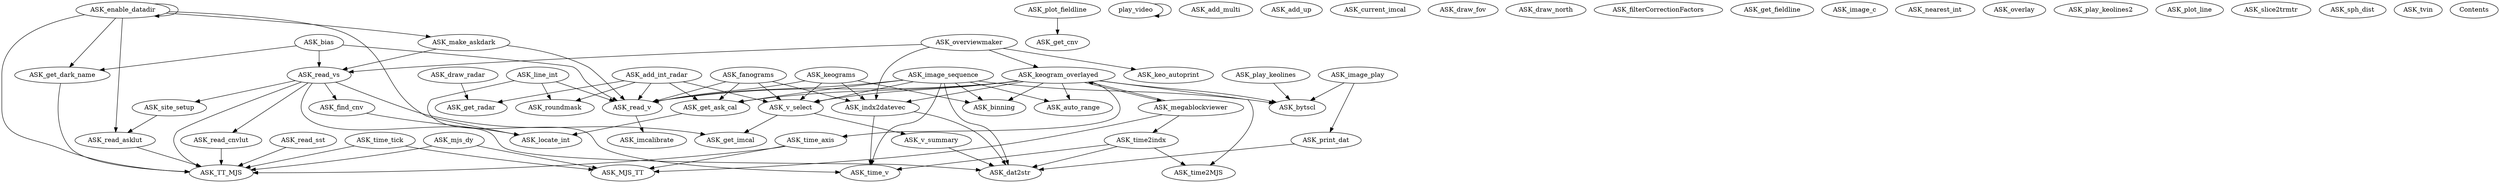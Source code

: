 /* Created by mdot for Matlab */
digraph m2html {
  ASK_add_int_radar -> ASK_get_ask_cal;
  ASK_add_int_radar -> ASK_get_radar;
  ASK_add_int_radar -> ASK_read_v;
  ASK_add_int_radar -> ASK_roundmask;
  ASK_add_int_radar -> ASK_v_select;
  ASK_bias -> ASK_get_dark_name;
  ASK_bias -> ASK_read_v;
  ASK_bias -> ASK_read_vs;
  ASK_draw_radar -> ASK_get_radar;
  ASK_enable_datadir -> ASK_TT_MJS;
  ASK_enable_datadir -> ASK_enable_datadir;
  ASK_enable_datadir -> ASK_get_dark_name;
  ASK_enable_datadir -> ASK_locate_int;
  ASK_enable_datadir -> ASK_make_askdark;
  ASK_enable_datadir -> ASK_read_asklut;
  ASK_fanograms -> ASK_get_ask_cal;
  ASK_fanograms -> ASK_indx2datevec;
  ASK_fanograms -> ASK_read_v;
  ASK_fanograms -> ASK_v_select;
  ASK_find_cnv -> ASK_locate_int;
  ASK_get_ask_cal -> ASK_locate_int;
  ASK_get_dark_name -> ASK_TT_MJS;
  ASK_image_play -> ASK_bytscl;
  ASK_image_play -> ASK_print_dat;
  ASK_image_sequence -> ASK_auto_range;
  ASK_image_sequence -> ASK_binning;
  ASK_image_sequence -> ASK_bytscl;
  ASK_image_sequence -> ASK_dat2str;
  ASK_image_sequence -> ASK_get_ask_cal;
  ASK_image_sequence -> ASK_read_v;
  ASK_image_sequence -> ASK_time_v;
  ASK_image_sequence -> ASK_v_select;
  ASK_indx2datevec -> ASK_dat2str;
  ASK_indx2datevec -> ASK_time_v;
  ASK_keogram_overlayed -> ASK_auto_range;
  ASK_keogram_overlayed -> ASK_binning;
  ASK_keogram_overlayed -> ASK_bytscl;
  ASK_keogram_overlayed -> ASK_get_ask_cal;
  ASK_keogram_overlayed -> ASK_indx2datevec;
  ASK_keogram_overlayed -> ASK_megablockviewer;
  ASK_keogram_overlayed -> ASK_read_v;
  ASK_keogram_overlayed -> ASK_time2MJS;
  ASK_keogram_overlayed -> ASK_time_axis;
  ASK_keogram_overlayed -> ASK_v_select;
  ASK_keograms -> ASK_binning;
  ASK_keograms -> ASK_indx2datevec;
  ASK_keograms -> ASK_read_v;
  ASK_keograms -> ASK_v_select;
  ASK_line_int -> ASK_read_v;
  ASK_line_int -> ASK_roundmask;
  ASK_line_int -> ASK_time_v;
  ASK_make_askdark -> ASK_read_v;
  ASK_make_askdark -> ASK_read_vs;
  ASK_megablockviewer -> ASK_MJS_TT;
  ASK_megablockviewer -> ASK_keogram_overlayed;
  ASK_megablockviewer -> ASK_time2indx;
  ASK_mjs_dy -> ASK_MJS_TT;
  ASK_mjs_dy -> ASK_TT_MJS;
  ASK_overviewmaker -> ASK_indx2datevec;
  ASK_overviewmaker -> ASK_keo_autoprint;
  ASK_overviewmaker -> ASK_keogram_overlayed;
  ASK_overviewmaker -> ASK_read_vs;
  ASK_play_keolines -> ASK_bytscl;
  ASK_plot_fieldline -> ASK_get_cnv;
  ASK_print_dat -> ASK_dat2str;
  ASK_read_asklut -> ASK_TT_MJS;
  ASK_read_cnvlut -> ASK_TT_MJS;
  ASK_read_sst -> ASK_TT_MJS;
  ASK_read_v -> ASK_imcalibrate;
  ASK_read_vs -> ASK_TT_MJS;
  ASK_read_vs -> ASK_dat2str;
  ASK_read_vs -> ASK_find_cnv;
  ASK_read_vs -> ASK_get_imcal;
  ASK_read_vs -> ASK_read_cnvlut;
  ASK_read_vs -> ASK_site_setup;
  ASK_site_setup -> ASK_read_asklut;
  ASK_time2indx -> ASK_dat2str;
  ASK_time2indx -> ASK_time2MJS;
  ASK_time2indx -> ASK_time_v;
  ASK_time_axis -> ASK_MJS_TT;
  ASK_time_axis -> ASK_TT_MJS;
  ASK_time_tick -> ASK_MJS_TT;
  ASK_time_tick -> ASK_TT_MJS;
  ASK_v_select -> ASK_get_imcal;
  ASK_v_select -> ASK_v_summary;
  ASK_v_summary -> ASK_dat2str;
  play_video -> play_video;

  ASK_MJS_TT [URL="ASK_MJS_TT.html"];
  ASK_TT_MJS [URL="ASK_TT_MJS.html"];
  ASK_add_int_radar [URL="ASK_add_int_radar.html"];
  ASK_add_multi [URL="ASK_add_multi.html"];
  ASK_add_up [URL="ASK_add_up.html"];
  ASK_auto_range [URL="ASK_auto_range.html"];
  ASK_bias [URL="ASK_bias.html"];
  ASK_binning [URL="ASK_binning.html"];
  ASK_bytscl [URL="ASK_bytscl.html"];
  ASK_current_imcal [URL="ASK_current_imcal.html"];
  ASK_dat2str [URL="ASK_dat2str.html"];
  ASK_draw_fov [URL="ASK_draw_fov.html"];
  ASK_draw_north [URL="ASK_draw_north.html"];
  ASK_draw_radar [URL="ASK_draw_radar.html"];
  ASK_enable_datadir [URL="ASK_enable_datadir.html"];
  ASK_fanograms [URL="ASK_fanograms.html"];
  ASK_filterCorrectionFactors [URL="ASK_filterCorrectionFactors.html"];
  ASK_find_cnv [URL="ASK_find_cnv.html"];
  ASK_get_ask_cal [URL="ASK_get_ask_cal.html"];
  ASK_get_cnv [URL="ASK_get_cnv.html"];
  ASK_get_dark_name [URL="ASK_get_dark_name.html"];
  ASK_get_fieldline [URL="ASK_get_fieldline.html"];
  ASK_get_imcal [URL="ASK_get_imcal.html"];
  ASK_get_radar [URL="ASK_get_radar.html"];
  ASK_image_c [URL="ASK_image_c.html"];
  ASK_image_play [URL="ASK_image_play.html"];
  ASK_image_sequence [URL="ASK_image_sequence.html"];
  ASK_imcalibrate [URL="ASK_imcalibrate.html"];
  ASK_indx2datevec [URL="ASK_indx2datevec.html"];
  ASK_keo_autoprint [URL="ASK_keo_autoprint.html"];
  ASK_keogram_overlayed [URL="ASK_keogram_overlayed.html"];
  ASK_keograms [URL="ASK_keograms.html"];
  ASK_line_int [URL="ASK_line_int.html"];
  ASK_locate_int [URL="ASK_locate_int.html"];
  ASK_make_askdark [URL="ASK_make_askdark.html"];
  ASK_megablockviewer [URL="ASK_megablockviewer.html"];
  ASK_mjs_dy [URL="ASK_mjs_dy.html"];
  ASK_nearest_int [URL="ASK_nearest_int.html"];
  ASK_overlay [URL="ASK_overlay.html"];
  ASK_overviewmaker [URL="ASK_overviewmaker.html"];
  ASK_play_keolines [URL="ASK_play_keolines.html"];
  ASK_play_keolines2 [URL="ASK_play_keolines2.html"];
  ASK_plot_fieldline [URL="ASK_plot_fieldline.html"];
  ASK_plot_line [URL="ASK_plot_line.html"];
  ASK_print_dat [URL="ASK_print_dat.html"];
  ASK_read_asklut [URL="ASK_read_asklut.html"];
  ASK_read_cnvlut [URL="ASK_read_cnvlut.html"];
  ASK_read_sst [URL="ASK_read_sst.html"];
  ASK_read_v [URL="ASK_read_v.html"];
  ASK_read_vs [URL="ASK_read_vs.html"];
  ASK_roundmask [URL="ASK_roundmask.html"];
  ASK_site_setup [URL="ASK_site_setup.html"];
  ASK_slice2trmtr [URL="ASK_slice2trmtr.html"];
  ASK_sph_dist [URL="ASK_sph_dist.html"];
  ASK_time2MJS [URL="ASK_time2MJS.html"];
  ASK_time2indx [URL="ASK_time2indx.html"];
  ASK_time_axis [URL="ASK_time_axis.html"];
  ASK_time_tick [URL="ASK_time_tick.html"];
  ASK_time_v [URL="ASK_time_v.html"];
  ASK_tvin [URL="ASK_tvin.html"];
  ASK_v_select [URL="ASK_v_select.html"];
  ASK_v_summary [URL="ASK_v_summary.html"];
  Contents [URL="Contents.html"];
  play_video [URL="play_video.html"];
}